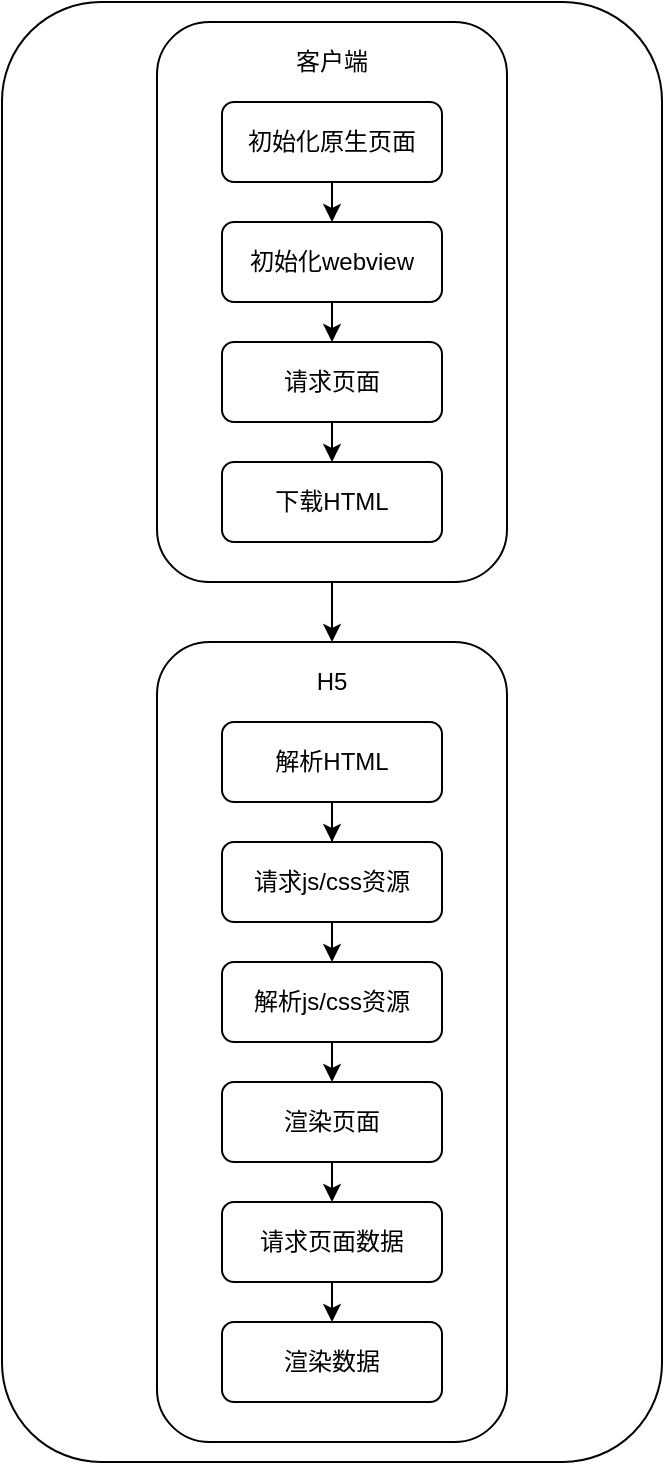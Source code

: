 <mxfile version="15.0.5" type="github">
  <diagram id="WAab9OMQ3acZMy0yJDlC" name="Page-1">
    <mxGraphModel dx="648" dy="379" grid="1" gridSize="10" guides="1" tooltips="1" connect="1" arrows="1" fold="1" page="1" pageScale="1" pageWidth="827" pageHeight="1169" math="0" shadow="0">
      <root>
        <mxCell id="0" />
        <mxCell id="1" parent="0" />
        <mxCell id="xo3BeDYxi0QT17EH3jbi-1" value="" style="rounded=1;whiteSpace=wrap;html=1;" parent="1" vertex="1">
          <mxGeometry x="200" y="30" width="330" height="730" as="geometry" />
        </mxCell>
        <mxCell id="xo3BeDYxi0QT17EH3jbi-2" value="" style="rounded=1;whiteSpace=wrap;html=1;" parent="1" vertex="1">
          <mxGeometry x="277.5" y="40" width="175" height="280" as="geometry" />
        </mxCell>
        <mxCell id="xo3BeDYxi0QT17EH3jbi-3" value="客户端" style="text;html=1;strokeColor=none;fillColor=none;align=center;verticalAlign=middle;whiteSpace=wrap;rounded=0;" parent="1" vertex="1">
          <mxGeometry x="345" y="50" width="40" height="20" as="geometry" />
        </mxCell>
        <mxCell id="xo3BeDYxi0QT17EH3jbi-11" style="edgeStyle=none;rounded=0;orthogonalLoop=1;jettySize=auto;html=1;entryX=0.5;entryY=0;entryDx=0;entryDy=0;" parent="1" source="xo3BeDYxi0QT17EH3jbi-4" target="xo3BeDYxi0QT17EH3jbi-7" edge="1">
          <mxGeometry relative="1" as="geometry" />
        </mxCell>
        <mxCell id="xo3BeDYxi0QT17EH3jbi-4" value="&lt;div class=&quot;lake-content&quot;&gt;&lt;span class=&quot;ne-text&quot;&gt;初始化原生页面&lt;/span&gt;&lt;/div&gt;" style="rounded=1;whiteSpace=wrap;html=1;" parent="1" vertex="1">
          <mxGeometry x="310" y="80" width="110" height="40" as="geometry" />
        </mxCell>
        <mxCell id="xo3BeDYxi0QT17EH3jbi-12" style="edgeStyle=none;rounded=0;orthogonalLoop=1;jettySize=auto;html=1;entryX=0.5;entryY=0;entryDx=0;entryDy=0;" parent="1" source="xo3BeDYxi0QT17EH3jbi-7" target="xo3BeDYxi0QT17EH3jbi-8" edge="1">
          <mxGeometry relative="1" as="geometry" />
        </mxCell>
        <mxCell id="xo3BeDYxi0QT17EH3jbi-7" value="&lt;div class=&quot;lake-content&quot;&gt;&lt;div class=&quot;lake-content&quot;&gt;&lt;span class=&quot;ne-text&quot;&gt;初始化webview&lt;/span&gt;&lt;/div&gt;&lt;/div&gt;" style="rounded=1;whiteSpace=wrap;html=1;" parent="1" vertex="1">
          <mxGeometry x="310" y="140" width="110" height="40" as="geometry" />
        </mxCell>
        <mxCell id="xo3BeDYxi0QT17EH3jbi-13" style="edgeStyle=none;rounded=0;orthogonalLoop=1;jettySize=auto;html=1;" parent="1" source="xo3BeDYxi0QT17EH3jbi-8" target="xo3BeDYxi0QT17EH3jbi-9" edge="1">
          <mxGeometry relative="1" as="geometry" />
        </mxCell>
        <mxCell id="xo3BeDYxi0QT17EH3jbi-8" value="&lt;div class=&quot;lake-content&quot;&gt;&lt;div class=&quot;lake-content&quot;&gt;&lt;div class=&quot;lake-content&quot;&gt;&lt;span class=&quot;ne-text&quot;&gt;请求页面&lt;/span&gt;&lt;/div&gt;&lt;/div&gt;&lt;/div&gt;" style="rounded=1;whiteSpace=wrap;html=1;" parent="1" vertex="1">
          <mxGeometry x="310" y="200" width="110" height="40" as="geometry" />
        </mxCell>
        <mxCell id="xo3BeDYxi0QT17EH3jbi-9" value="&lt;div class=&quot;lake-content&quot;&gt;&lt;div class=&quot;lake-content&quot;&gt;&lt;div class=&quot;lake-content&quot;&gt;&lt;div class=&quot;lake-content&quot;&gt;&lt;span class=&quot;ne-text&quot;&gt;下载HTML&lt;/span&gt;&lt;/div&gt;&lt;/div&gt;&lt;/div&gt;&lt;/div&gt;" style="rounded=1;whiteSpace=wrap;html=1;" parent="1" vertex="1">
          <mxGeometry x="310" y="260" width="110" height="40" as="geometry" />
        </mxCell>
        <mxCell id="xo3BeDYxi0QT17EH3jbi-14" value="" style="rounded=1;whiteSpace=wrap;html=1;" parent="1" vertex="1">
          <mxGeometry x="277.5" y="350" width="175" height="400" as="geometry" />
        </mxCell>
        <mxCell id="xo3BeDYxi0QT17EH3jbi-15" style="edgeStyle=none;rounded=0;orthogonalLoop=1;jettySize=auto;html=1;exitX=0.5;exitY=1;exitDx=0;exitDy=0;entryX=0.5;entryY=0;entryDx=0;entryDy=0;" parent="1" source="xo3BeDYxi0QT17EH3jbi-2" target="xo3BeDYxi0QT17EH3jbi-14" edge="1">
          <mxGeometry relative="1" as="geometry">
            <mxPoint x="375" y="250" as="sourcePoint" />
            <mxPoint x="470" y="380" as="targetPoint" />
          </mxGeometry>
        </mxCell>
        <mxCell id="EjlPlvc-yxkWSRsPAzyS-1" style="edgeStyle=orthogonalEdgeStyle;rounded=0;orthogonalLoop=1;jettySize=auto;html=1;" edge="1" parent="1" source="xo3BeDYxi0QT17EH3jbi-16" target="xo3BeDYxi0QT17EH3jbi-19">
          <mxGeometry relative="1" as="geometry" />
        </mxCell>
        <mxCell id="xo3BeDYxi0QT17EH3jbi-16" value="&lt;div class=&quot;lake-content&quot;&gt;&lt;div class=&quot;lake-content&quot;&gt;&lt;div class=&quot;lake-content&quot;&gt;&lt;div class=&quot;lake-content&quot;&gt;&lt;div class=&quot;lake-content&quot;&gt;&lt;span class=&quot;ne-text&quot;&gt;解析HTML&lt;/span&gt;&lt;/div&gt;&lt;/div&gt;&lt;/div&gt;&lt;/div&gt;&lt;/div&gt;" style="rounded=1;whiteSpace=wrap;html=1;" parent="1" vertex="1">
          <mxGeometry x="310" y="390" width="110" height="40" as="geometry" />
        </mxCell>
        <mxCell id="xo3BeDYxi0QT17EH3jbi-18" value="H5" style="text;html=1;strokeColor=none;fillColor=none;align=center;verticalAlign=middle;whiteSpace=wrap;rounded=0;" parent="1" vertex="1">
          <mxGeometry x="345" y="360" width="40" height="20" as="geometry" />
        </mxCell>
        <mxCell id="EjlPlvc-yxkWSRsPAzyS-2" style="edgeStyle=orthogonalEdgeStyle;rounded=0;orthogonalLoop=1;jettySize=auto;html=1;exitX=0.5;exitY=1;exitDx=0;exitDy=0;entryX=0.5;entryY=0;entryDx=0;entryDy=0;" edge="1" parent="1" source="xo3BeDYxi0QT17EH3jbi-19" target="xo3BeDYxi0QT17EH3jbi-20">
          <mxGeometry relative="1" as="geometry" />
        </mxCell>
        <mxCell id="xo3BeDYxi0QT17EH3jbi-19" value="&lt;div class=&quot;lake-content&quot;&gt;&lt;div class=&quot;lake-content&quot;&gt;&lt;div class=&quot;lake-content&quot;&gt;&lt;div class=&quot;lake-content&quot;&gt;&lt;div class=&quot;lake-content&quot;&gt;&lt;div class=&quot;lake-content&quot;&gt;&lt;span class=&quot;ne-text&quot;&gt;请求js/css资源&lt;/span&gt;&lt;/div&gt;&lt;/div&gt;&lt;/div&gt;&lt;/div&gt;&lt;/div&gt;&lt;/div&gt;" style="rounded=1;whiteSpace=wrap;html=1;" parent="1" vertex="1">
          <mxGeometry x="310" y="450" width="110" height="40" as="geometry" />
        </mxCell>
        <mxCell id="EjlPlvc-yxkWSRsPAzyS-3" style="edgeStyle=orthogonalEdgeStyle;rounded=0;orthogonalLoop=1;jettySize=auto;html=1;exitX=0.5;exitY=1;exitDx=0;exitDy=0;entryX=0.5;entryY=0;entryDx=0;entryDy=0;" edge="1" parent="1" source="xo3BeDYxi0QT17EH3jbi-20" target="xo3BeDYxi0QT17EH3jbi-21">
          <mxGeometry relative="1" as="geometry" />
        </mxCell>
        <mxCell id="xo3BeDYxi0QT17EH3jbi-20" value="&lt;div class=&quot;lake-content&quot;&gt;&lt;div class=&quot;lake-content&quot;&gt;&lt;div class=&quot;lake-content&quot;&gt;&lt;div class=&quot;lake-content&quot;&gt;&lt;div class=&quot;lake-content&quot;&gt;&lt;div class=&quot;lake-content&quot;&gt;&lt;span class=&quot;ne-text&quot;&gt;解析js/css资源&lt;/span&gt;&lt;/div&gt;&lt;/div&gt;&lt;/div&gt;&lt;/div&gt;&lt;/div&gt;&lt;/div&gt;" style="rounded=1;whiteSpace=wrap;html=1;" parent="1" vertex="1">
          <mxGeometry x="310" y="510" width="110" height="40" as="geometry" />
        </mxCell>
        <mxCell id="EjlPlvc-yxkWSRsPAzyS-4" style="edgeStyle=orthogonalEdgeStyle;rounded=0;orthogonalLoop=1;jettySize=auto;html=1;exitX=0.5;exitY=1;exitDx=0;exitDy=0;entryX=0.5;entryY=0;entryDx=0;entryDy=0;" edge="1" parent="1" source="xo3BeDYxi0QT17EH3jbi-21" target="xo3BeDYxi0QT17EH3jbi-22">
          <mxGeometry relative="1" as="geometry" />
        </mxCell>
        <mxCell id="xo3BeDYxi0QT17EH3jbi-21" value="&lt;div class=&quot;lake-content&quot;&gt;&lt;div class=&quot;lake-content&quot;&gt;&lt;div class=&quot;lake-content&quot;&gt;&lt;div class=&quot;lake-content&quot;&gt;&lt;div class=&quot;lake-content&quot;&gt;&lt;div class=&quot;lake-content&quot;&gt;&lt;span class=&quot;ne-text&quot;&gt;渲染页面&lt;/span&gt;&lt;/div&gt;&lt;/div&gt;&lt;/div&gt;&lt;/div&gt;&lt;/div&gt;&lt;/div&gt;" style="rounded=1;whiteSpace=wrap;html=1;" parent="1" vertex="1">
          <mxGeometry x="310" y="570" width="110" height="40" as="geometry" />
        </mxCell>
        <mxCell id="EjlPlvc-yxkWSRsPAzyS-5" style="edgeStyle=orthogonalEdgeStyle;rounded=0;orthogonalLoop=1;jettySize=auto;html=1;exitX=0.5;exitY=1;exitDx=0;exitDy=0;entryX=0.5;entryY=0;entryDx=0;entryDy=0;" edge="1" parent="1" source="xo3BeDYxi0QT17EH3jbi-22" target="xo3BeDYxi0QT17EH3jbi-23">
          <mxGeometry relative="1" as="geometry" />
        </mxCell>
        <mxCell id="xo3BeDYxi0QT17EH3jbi-22" value="&lt;div class=&quot;lake-content&quot;&gt;&lt;div class=&quot;lake-content&quot;&gt;&lt;div class=&quot;lake-content&quot;&gt;&lt;div class=&quot;lake-content&quot;&gt;&lt;div class=&quot;lake-content&quot;&gt;&lt;div class=&quot;lake-content&quot;&gt;&lt;div class=&quot;lake-content&quot;&gt;&lt;span class=&quot;ne-text&quot;&gt;请求页面数据&lt;/span&gt;&lt;/div&gt;&lt;/div&gt;&lt;/div&gt;&lt;/div&gt;&lt;/div&gt;&lt;/div&gt;&lt;/div&gt;" style="rounded=1;whiteSpace=wrap;html=1;" parent="1" vertex="1">
          <mxGeometry x="310" y="630" width="110" height="40" as="geometry" />
        </mxCell>
        <mxCell id="xo3BeDYxi0QT17EH3jbi-23" value="&lt;div class=&quot;lake-content&quot;&gt;&lt;div class=&quot;lake-content&quot;&gt;&lt;div class=&quot;lake-content&quot;&gt;&lt;div class=&quot;lake-content&quot;&gt;&lt;div class=&quot;lake-content&quot;&gt;&lt;div class=&quot;lake-content&quot;&gt;&lt;div class=&quot;lake-content&quot;&gt;&lt;div class=&quot;lake-content&quot;&gt;&lt;span class=&quot;ne-text&quot;&gt;渲染数据&lt;/span&gt;&lt;/div&gt;&lt;/div&gt;&lt;/div&gt;&lt;/div&gt;&lt;/div&gt;&lt;/div&gt;&lt;/div&gt;&lt;/div&gt;" style="rounded=1;whiteSpace=wrap;html=1;" parent="1" vertex="1">
          <mxGeometry x="310" y="690" width="110" height="40" as="geometry" />
        </mxCell>
      </root>
    </mxGraphModel>
  </diagram>
</mxfile>
